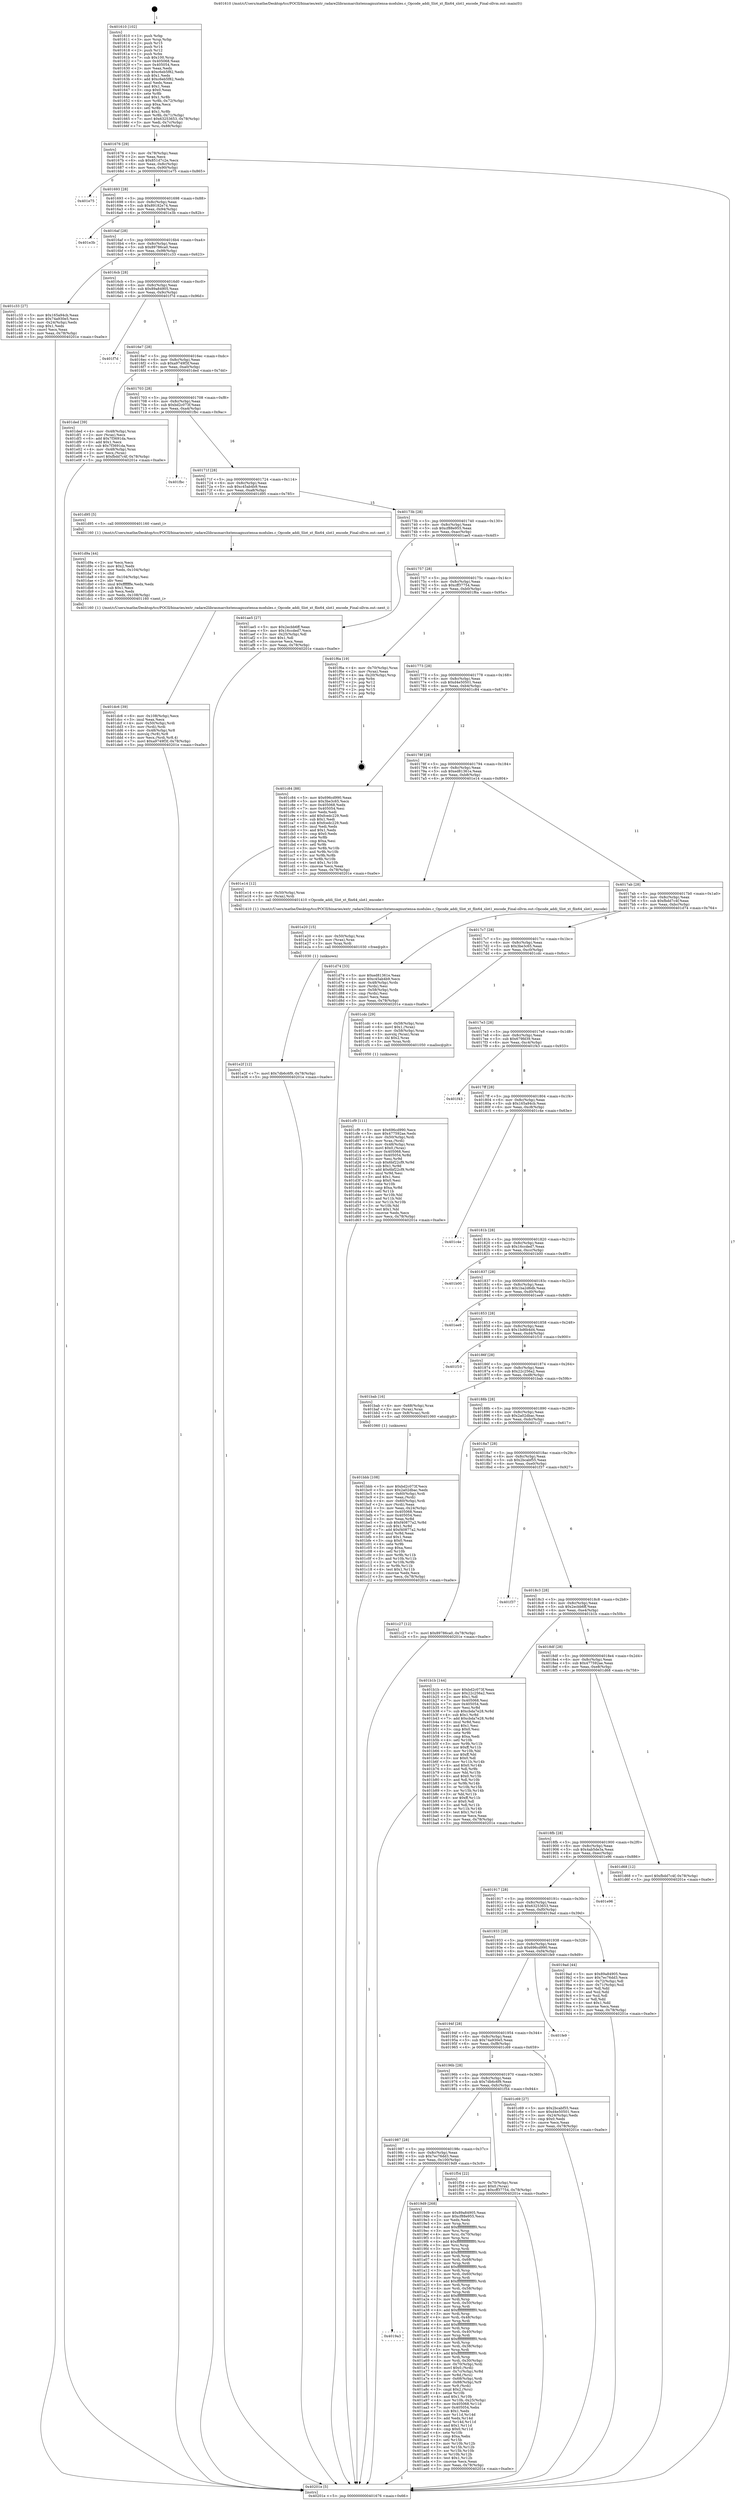 digraph "0x401610" {
  label = "0x401610 (/mnt/c/Users/mathe/Desktop/tcc/POCII/binaries/extr_radare2librasmarchxtensagnuxtensa-modules.c_Opcode_addi_Slot_xt_flix64_slot1_encode_Final-ollvm.out::main(0))"
  labelloc = "t"
  node[shape=record]

  Entry [label="",width=0.3,height=0.3,shape=circle,fillcolor=black,style=filled]
  "0x401676" [label="{
     0x401676 [29]\l
     | [instrs]\l
     &nbsp;&nbsp;0x401676 \<+3\>: mov -0x78(%rbp),%eax\l
     &nbsp;&nbsp;0x401679 \<+2\>: mov %eax,%ecx\l
     &nbsp;&nbsp;0x40167b \<+6\>: sub $0x851d7c2e,%ecx\l
     &nbsp;&nbsp;0x401681 \<+6\>: mov %eax,-0x8c(%rbp)\l
     &nbsp;&nbsp;0x401687 \<+6\>: mov %ecx,-0x90(%rbp)\l
     &nbsp;&nbsp;0x40168d \<+6\>: je 0000000000401e75 \<main+0x865\>\l
  }"]
  "0x401e75" [label="{
     0x401e75\l
  }", style=dashed]
  "0x401693" [label="{
     0x401693 [28]\l
     | [instrs]\l
     &nbsp;&nbsp;0x401693 \<+5\>: jmp 0000000000401698 \<main+0x88\>\l
     &nbsp;&nbsp;0x401698 \<+6\>: mov -0x8c(%rbp),%eax\l
     &nbsp;&nbsp;0x40169e \<+5\>: sub $0x89182e74,%eax\l
     &nbsp;&nbsp;0x4016a3 \<+6\>: mov %eax,-0x94(%rbp)\l
     &nbsp;&nbsp;0x4016a9 \<+6\>: je 0000000000401e3b \<main+0x82b\>\l
  }"]
  Exit [label="",width=0.3,height=0.3,shape=circle,fillcolor=black,style=filled,peripheries=2]
  "0x401e3b" [label="{
     0x401e3b\l
  }", style=dashed]
  "0x4016af" [label="{
     0x4016af [28]\l
     | [instrs]\l
     &nbsp;&nbsp;0x4016af \<+5\>: jmp 00000000004016b4 \<main+0xa4\>\l
     &nbsp;&nbsp;0x4016b4 \<+6\>: mov -0x8c(%rbp),%eax\l
     &nbsp;&nbsp;0x4016ba \<+5\>: sub $0x89786ca0,%eax\l
     &nbsp;&nbsp;0x4016bf \<+6\>: mov %eax,-0x98(%rbp)\l
     &nbsp;&nbsp;0x4016c5 \<+6\>: je 0000000000401c33 \<main+0x623\>\l
  }"]
  "0x401e2f" [label="{
     0x401e2f [12]\l
     | [instrs]\l
     &nbsp;&nbsp;0x401e2f \<+7\>: movl $0x7db6c6f9,-0x78(%rbp)\l
     &nbsp;&nbsp;0x401e36 \<+5\>: jmp 000000000040201e \<main+0xa0e\>\l
  }"]
  "0x401c33" [label="{
     0x401c33 [27]\l
     | [instrs]\l
     &nbsp;&nbsp;0x401c33 \<+5\>: mov $0x165a94cb,%eax\l
     &nbsp;&nbsp;0x401c38 \<+5\>: mov $0x74a930e5,%ecx\l
     &nbsp;&nbsp;0x401c3d \<+3\>: mov -0x24(%rbp),%edx\l
     &nbsp;&nbsp;0x401c40 \<+3\>: cmp $0x1,%edx\l
     &nbsp;&nbsp;0x401c43 \<+3\>: cmovl %ecx,%eax\l
     &nbsp;&nbsp;0x401c46 \<+3\>: mov %eax,-0x78(%rbp)\l
     &nbsp;&nbsp;0x401c49 \<+5\>: jmp 000000000040201e \<main+0xa0e\>\l
  }"]
  "0x4016cb" [label="{
     0x4016cb [28]\l
     | [instrs]\l
     &nbsp;&nbsp;0x4016cb \<+5\>: jmp 00000000004016d0 \<main+0xc0\>\l
     &nbsp;&nbsp;0x4016d0 \<+6\>: mov -0x8c(%rbp),%eax\l
     &nbsp;&nbsp;0x4016d6 \<+5\>: sub $0x89a84905,%eax\l
     &nbsp;&nbsp;0x4016db \<+6\>: mov %eax,-0x9c(%rbp)\l
     &nbsp;&nbsp;0x4016e1 \<+6\>: je 0000000000401f7d \<main+0x96d\>\l
  }"]
  "0x401e20" [label="{
     0x401e20 [15]\l
     | [instrs]\l
     &nbsp;&nbsp;0x401e20 \<+4\>: mov -0x50(%rbp),%rax\l
     &nbsp;&nbsp;0x401e24 \<+3\>: mov (%rax),%rax\l
     &nbsp;&nbsp;0x401e27 \<+3\>: mov %rax,%rdi\l
     &nbsp;&nbsp;0x401e2a \<+5\>: call 0000000000401030 \<free@plt\>\l
     | [calls]\l
     &nbsp;&nbsp;0x401030 \{1\} (unknown)\l
  }"]
  "0x401f7d" [label="{
     0x401f7d\l
  }", style=dashed]
  "0x4016e7" [label="{
     0x4016e7 [28]\l
     | [instrs]\l
     &nbsp;&nbsp;0x4016e7 \<+5\>: jmp 00000000004016ec \<main+0xdc\>\l
     &nbsp;&nbsp;0x4016ec \<+6\>: mov -0x8c(%rbp),%eax\l
     &nbsp;&nbsp;0x4016f2 \<+5\>: sub $0xa9749f3f,%eax\l
     &nbsp;&nbsp;0x4016f7 \<+6\>: mov %eax,-0xa0(%rbp)\l
     &nbsp;&nbsp;0x4016fd \<+6\>: je 0000000000401ded \<main+0x7dd\>\l
  }"]
  "0x401dc6" [label="{
     0x401dc6 [39]\l
     | [instrs]\l
     &nbsp;&nbsp;0x401dc6 \<+6\>: mov -0x108(%rbp),%ecx\l
     &nbsp;&nbsp;0x401dcc \<+3\>: imul %eax,%ecx\l
     &nbsp;&nbsp;0x401dcf \<+4\>: mov -0x50(%rbp),%rdi\l
     &nbsp;&nbsp;0x401dd3 \<+3\>: mov (%rdi),%rdi\l
     &nbsp;&nbsp;0x401dd6 \<+4\>: mov -0x48(%rbp),%r8\l
     &nbsp;&nbsp;0x401dda \<+3\>: movslq (%r8),%r8\l
     &nbsp;&nbsp;0x401ddd \<+4\>: mov %ecx,(%rdi,%r8,4)\l
     &nbsp;&nbsp;0x401de1 \<+7\>: movl $0xa9749f3f,-0x78(%rbp)\l
     &nbsp;&nbsp;0x401de8 \<+5\>: jmp 000000000040201e \<main+0xa0e\>\l
  }"]
  "0x401ded" [label="{
     0x401ded [39]\l
     | [instrs]\l
     &nbsp;&nbsp;0x401ded \<+4\>: mov -0x48(%rbp),%rax\l
     &nbsp;&nbsp;0x401df1 \<+2\>: mov (%rax),%ecx\l
     &nbsp;&nbsp;0x401df3 \<+6\>: add $0x7f3691da,%ecx\l
     &nbsp;&nbsp;0x401df9 \<+3\>: add $0x1,%ecx\l
     &nbsp;&nbsp;0x401dfc \<+6\>: sub $0x7f3691da,%ecx\l
     &nbsp;&nbsp;0x401e02 \<+4\>: mov -0x48(%rbp),%rax\l
     &nbsp;&nbsp;0x401e06 \<+2\>: mov %ecx,(%rax)\l
     &nbsp;&nbsp;0x401e08 \<+7\>: movl $0xfbdd7c4f,-0x78(%rbp)\l
     &nbsp;&nbsp;0x401e0f \<+5\>: jmp 000000000040201e \<main+0xa0e\>\l
  }"]
  "0x401703" [label="{
     0x401703 [28]\l
     | [instrs]\l
     &nbsp;&nbsp;0x401703 \<+5\>: jmp 0000000000401708 \<main+0xf8\>\l
     &nbsp;&nbsp;0x401708 \<+6\>: mov -0x8c(%rbp),%eax\l
     &nbsp;&nbsp;0x40170e \<+5\>: sub $0xbd2c073f,%eax\l
     &nbsp;&nbsp;0x401713 \<+6\>: mov %eax,-0xa4(%rbp)\l
     &nbsp;&nbsp;0x401719 \<+6\>: je 0000000000401fbc \<main+0x9ac\>\l
  }"]
  "0x401d9a" [label="{
     0x401d9a [44]\l
     | [instrs]\l
     &nbsp;&nbsp;0x401d9a \<+2\>: xor %ecx,%ecx\l
     &nbsp;&nbsp;0x401d9c \<+5\>: mov $0x2,%edx\l
     &nbsp;&nbsp;0x401da1 \<+6\>: mov %edx,-0x104(%rbp)\l
     &nbsp;&nbsp;0x401da7 \<+1\>: cltd\l
     &nbsp;&nbsp;0x401da8 \<+6\>: mov -0x104(%rbp),%esi\l
     &nbsp;&nbsp;0x401dae \<+2\>: idiv %esi\l
     &nbsp;&nbsp;0x401db0 \<+6\>: imul $0xfffffffe,%edx,%edx\l
     &nbsp;&nbsp;0x401db6 \<+3\>: sub $0x1,%ecx\l
     &nbsp;&nbsp;0x401db9 \<+2\>: sub %ecx,%edx\l
     &nbsp;&nbsp;0x401dbb \<+6\>: mov %edx,-0x108(%rbp)\l
     &nbsp;&nbsp;0x401dc1 \<+5\>: call 0000000000401160 \<next_i\>\l
     | [calls]\l
     &nbsp;&nbsp;0x401160 \{1\} (/mnt/c/Users/mathe/Desktop/tcc/POCII/binaries/extr_radare2librasmarchxtensagnuxtensa-modules.c_Opcode_addi_Slot_xt_flix64_slot1_encode_Final-ollvm.out::next_i)\l
  }"]
  "0x401fbc" [label="{
     0x401fbc\l
  }", style=dashed]
  "0x40171f" [label="{
     0x40171f [28]\l
     | [instrs]\l
     &nbsp;&nbsp;0x40171f \<+5\>: jmp 0000000000401724 \<main+0x114\>\l
     &nbsp;&nbsp;0x401724 \<+6\>: mov -0x8c(%rbp),%eax\l
     &nbsp;&nbsp;0x40172a \<+5\>: sub $0xc45ab4b9,%eax\l
     &nbsp;&nbsp;0x40172f \<+6\>: mov %eax,-0xa8(%rbp)\l
     &nbsp;&nbsp;0x401735 \<+6\>: je 0000000000401d95 \<main+0x785\>\l
  }"]
  "0x401cf9" [label="{
     0x401cf9 [111]\l
     | [instrs]\l
     &nbsp;&nbsp;0x401cf9 \<+5\>: mov $0x696cd990,%ecx\l
     &nbsp;&nbsp;0x401cfe \<+5\>: mov $0x477592ae,%edx\l
     &nbsp;&nbsp;0x401d03 \<+4\>: mov -0x50(%rbp),%rdi\l
     &nbsp;&nbsp;0x401d07 \<+3\>: mov %rax,(%rdi)\l
     &nbsp;&nbsp;0x401d0a \<+4\>: mov -0x48(%rbp),%rax\l
     &nbsp;&nbsp;0x401d0e \<+6\>: movl $0x0,(%rax)\l
     &nbsp;&nbsp;0x401d14 \<+7\>: mov 0x405068,%esi\l
     &nbsp;&nbsp;0x401d1b \<+8\>: mov 0x405054,%r8d\l
     &nbsp;&nbsp;0x401d23 \<+3\>: mov %esi,%r9d\l
     &nbsp;&nbsp;0x401d26 \<+7\>: sub $0x6bf22cf9,%r9d\l
     &nbsp;&nbsp;0x401d2d \<+4\>: sub $0x1,%r9d\l
     &nbsp;&nbsp;0x401d31 \<+7\>: add $0x6bf22cf9,%r9d\l
     &nbsp;&nbsp;0x401d38 \<+4\>: imul %r9d,%esi\l
     &nbsp;&nbsp;0x401d3c \<+3\>: and $0x1,%esi\l
     &nbsp;&nbsp;0x401d3f \<+3\>: cmp $0x0,%esi\l
     &nbsp;&nbsp;0x401d42 \<+4\>: sete %r10b\l
     &nbsp;&nbsp;0x401d46 \<+4\>: cmp $0xa,%r8d\l
     &nbsp;&nbsp;0x401d4a \<+4\>: setl %r11b\l
     &nbsp;&nbsp;0x401d4e \<+3\>: mov %r10b,%bl\l
     &nbsp;&nbsp;0x401d51 \<+3\>: and %r11b,%bl\l
     &nbsp;&nbsp;0x401d54 \<+3\>: xor %r11b,%r10b\l
     &nbsp;&nbsp;0x401d57 \<+3\>: or %r10b,%bl\l
     &nbsp;&nbsp;0x401d5a \<+3\>: test $0x1,%bl\l
     &nbsp;&nbsp;0x401d5d \<+3\>: cmovne %edx,%ecx\l
     &nbsp;&nbsp;0x401d60 \<+3\>: mov %ecx,-0x78(%rbp)\l
     &nbsp;&nbsp;0x401d63 \<+5\>: jmp 000000000040201e \<main+0xa0e\>\l
  }"]
  "0x401d95" [label="{
     0x401d95 [5]\l
     | [instrs]\l
     &nbsp;&nbsp;0x401d95 \<+5\>: call 0000000000401160 \<next_i\>\l
     | [calls]\l
     &nbsp;&nbsp;0x401160 \{1\} (/mnt/c/Users/mathe/Desktop/tcc/POCII/binaries/extr_radare2librasmarchxtensagnuxtensa-modules.c_Opcode_addi_Slot_xt_flix64_slot1_encode_Final-ollvm.out::next_i)\l
  }"]
  "0x40173b" [label="{
     0x40173b [28]\l
     | [instrs]\l
     &nbsp;&nbsp;0x40173b \<+5\>: jmp 0000000000401740 \<main+0x130\>\l
     &nbsp;&nbsp;0x401740 \<+6\>: mov -0x8c(%rbp),%eax\l
     &nbsp;&nbsp;0x401746 \<+5\>: sub $0xcf88e955,%eax\l
     &nbsp;&nbsp;0x40174b \<+6\>: mov %eax,-0xac(%rbp)\l
     &nbsp;&nbsp;0x401751 \<+6\>: je 0000000000401ae5 \<main+0x4d5\>\l
  }"]
  "0x401bbb" [label="{
     0x401bbb [108]\l
     | [instrs]\l
     &nbsp;&nbsp;0x401bbb \<+5\>: mov $0xbd2c073f,%ecx\l
     &nbsp;&nbsp;0x401bc0 \<+5\>: mov $0x2a02dbac,%edx\l
     &nbsp;&nbsp;0x401bc5 \<+4\>: mov -0x60(%rbp),%rdi\l
     &nbsp;&nbsp;0x401bc9 \<+2\>: mov %eax,(%rdi)\l
     &nbsp;&nbsp;0x401bcb \<+4\>: mov -0x60(%rbp),%rdi\l
     &nbsp;&nbsp;0x401bcf \<+2\>: mov (%rdi),%eax\l
     &nbsp;&nbsp;0x401bd1 \<+3\>: mov %eax,-0x24(%rbp)\l
     &nbsp;&nbsp;0x401bd4 \<+7\>: mov 0x405068,%eax\l
     &nbsp;&nbsp;0x401bdb \<+7\>: mov 0x405054,%esi\l
     &nbsp;&nbsp;0x401be2 \<+3\>: mov %eax,%r8d\l
     &nbsp;&nbsp;0x401be5 \<+7\>: sub $0xf40877a2,%r8d\l
     &nbsp;&nbsp;0x401bec \<+4\>: sub $0x1,%r8d\l
     &nbsp;&nbsp;0x401bf0 \<+7\>: add $0xf40877a2,%r8d\l
     &nbsp;&nbsp;0x401bf7 \<+4\>: imul %r8d,%eax\l
     &nbsp;&nbsp;0x401bfb \<+3\>: and $0x1,%eax\l
     &nbsp;&nbsp;0x401bfe \<+3\>: cmp $0x0,%eax\l
     &nbsp;&nbsp;0x401c01 \<+4\>: sete %r9b\l
     &nbsp;&nbsp;0x401c05 \<+3\>: cmp $0xa,%esi\l
     &nbsp;&nbsp;0x401c08 \<+4\>: setl %r10b\l
     &nbsp;&nbsp;0x401c0c \<+3\>: mov %r9b,%r11b\l
     &nbsp;&nbsp;0x401c0f \<+3\>: and %r10b,%r11b\l
     &nbsp;&nbsp;0x401c12 \<+3\>: xor %r10b,%r9b\l
     &nbsp;&nbsp;0x401c15 \<+3\>: or %r9b,%r11b\l
     &nbsp;&nbsp;0x401c18 \<+4\>: test $0x1,%r11b\l
     &nbsp;&nbsp;0x401c1c \<+3\>: cmovne %edx,%ecx\l
     &nbsp;&nbsp;0x401c1f \<+3\>: mov %ecx,-0x78(%rbp)\l
     &nbsp;&nbsp;0x401c22 \<+5\>: jmp 000000000040201e \<main+0xa0e\>\l
  }"]
  "0x401ae5" [label="{
     0x401ae5 [27]\l
     | [instrs]\l
     &nbsp;&nbsp;0x401ae5 \<+5\>: mov $0x2ecbb6ff,%eax\l
     &nbsp;&nbsp;0x401aea \<+5\>: mov $0x16ccded7,%ecx\l
     &nbsp;&nbsp;0x401aef \<+3\>: mov -0x25(%rbp),%dl\l
     &nbsp;&nbsp;0x401af2 \<+3\>: test $0x1,%dl\l
     &nbsp;&nbsp;0x401af5 \<+3\>: cmovne %ecx,%eax\l
     &nbsp;&nbsp;0x401af8 \<+3\>: mov %eax,-0x78(%rbp)\l
     &nbsp;&nbsp;0x401afb \<+5\>: jmp 000000000040201e \<main+0xa0e\>\l
  }"]
  "0x401757" [label="{
     0x401757 [28]\l
     | [instrs]\l
     &nbsp;&nbsp;0x401757 \<+5\>: jmp 000000000040175c \<main+0x14c\>\l
     &nbsp;&nbsp;0x40175c \<+6\>: mov -0x8c(%rbp),%eax\l
     &nbsp;&nbsp;0x401762 \<+5\>: sub $0xcff37754,%eax\l
     &nbsp;&nbsp;0x401767 \<+6\>: mov %eax,-0xb0(%rbp)\l
     &nbsp;&nbsp;0x40176d \<+6\>: je 0000000000401f6a \<main+0x95a\>\l
  }"]
  "0x4019a3" [label="{
     0x4019a3\l
  }", style=dashed]
  "0x401f6a" [label="{
     0x401f6a [19]\l
     | [instrs]\l
     &nbsp;&nbsp;0x401f6a \<+4\>: mov -0x70(%rbp),%rax\l
     &nbsp;&nbsp;0x401f6e \<+2\>: mov (%rax),%eax\l
     &nbsp;&nbsp;0x401f70 \<+4\>: lea -0x20(%rbp),%rsp\l
     &nbsp;&nbsp;0x401f74 \<+1\>: pop %rbx\l
     &nbsp;&nbsp;0x401f75 \<+2\>: pop %r12\l
     &nbsp;&nbsp;0x401f77 \<+2\>: pop %r14\l
     &nbsp;&nbsp;0x401f79 \<+2\>: pop %r15\l
     &nbsp;&nbsp;0x401f7b \<+1\>: pop %rbp\l
     &nbsp;&nbsp;0x401f7c \<+1\>: ret\l
  }"]
  "0x401773" [label="{
     0x401773 [28]\l
     | [instrs]\l
     &nbsp;&nbsp;0x401773 \<+5\>: jmp 0000000000401778 \<main+0x168\>\l
     &nbsp;&nbsp;0x401778 \<+6\>: mov -0x8c(%rbp),%eax\l
     &nbsp;&nbsp;0x40177e \<+5\>: sub $0xd4e50501,%eax\l
     &nbsp;&nbsp;0x401783 \<+6\>: mov %eax,-0xb4(%rbp)\l
     &nbsp;&nbsp;0x401789 \<+6\>: je 0000000000401c84 \<main+0x674\>\l
  }"]
  "0x4019d9" [label="{
     0x4019d9 [268]\l
     | [instrs]\l
     &nbsp;&nbsp;0x4019d9 \<+5\>: mov $0x89a84905,%eax\l
     &nbsp;&nbsp;0x4019de \<+5\>: mov $0xcf88e955,%ecx\l
     &nbsp;&nbsp;0x4019e3 \<+2\>: xor %edx,%edx\l
     &nbsp;&nbsp;0x4019e5 \<+3\>: mov %rsp,%rsi\l
     &nbsp;&nbsp;0x4019e8 \<+4\>: add $0xfffffffffffffff0,%rsi\l
     &nbsp;&nbsp;0x4019ec \<+3\>: mov %rsi,%rsp\l
     &nbsp;&nbsp;0x4019ef \<+4\>: mov %rsi,-0x70(%rbp)\l
     &nbsp;&nbsp;0x4019f3 \<+3\>: mov %rsp,%rsi\l
     &nbsp;&nbsp;0x4019f6 \<+4\>: add $0xfffffffffffffff0,%rsi\l
     &nbsp;&nbsp;0x4019fa \<+3\>: mov %rsi,%rsp\l
     &nbsp;&nbsp;0x4019fd \<+3\>: mov %rsp,%rdi\l
     &nbsp;&nbsp;0x401a00 \<+4\>: add $0xfffffffffffffff0,%rdi\l
     &nbsp;&nbsp;0x401a04 \<+3\>: mov %rdi,%rsp\l
     &nbsp;&nbsp;0x401a07 \<+4\>: mov %rdi,-0x68(%rbp)\l
     &nbsp;&nbsp;0x401a0b \<+3\>: mov %rsp,%rdi\l
     &nbsp;&nbsp;0x401a0e \<+4\>: add $0xfffffffffffffff0,%rdi\l
     &nbsp;&nbsp;0x401a12 \<+3\>: mov %rdi,%rsp\l
     &nbsp;&nbsp;0x401a15 \<+4\>: mov %rdi,-0x60(%rbp)\l
     &nbsp;&nbsp;0x401a19 \<+3\>: mov %rsp,%rdi\l
     &nbsp;&nbsp;0x401a1c \<+4\>: add $0xfffffffffffffff0,%rdi\l
     &nbsp;&nbsp;0x401a20 \<+3\>: mov %rdi,%rsp\l
     &nbsp;&nbsp;0x401a23 \<+4\>: mov %rdi,-0x58(%rbp)\l
     &nbsp;&nbsp;0x401a27 \<+3\>: mov %rsp,%rdi\l
     &nbsp;&nbsp;0x401a2a \<+4\>: add $0xfffffffffffffff0,%rdi\l
     &nbsp;&nbsp;0x401a2e \<+3\>: mov %rdi,%rsp\l
     &nbsp;&nbsp;0x401a31 \<+4\>: mov %rdi,-0x50(%rbp)\l
     &nbsp;&nbsp;0x401a35 \<+3\>: mov %rsp,%rdi\l
     &nbsp;&nbsp;0x401a38 \<+4\>: add $0xfffffffffffffff0,%rdi\l
     &nbsp;&nbsp;0x401a3c \<+3\>: mov %rdi,%rsp\l
     &nbsp;&nbsp;0x401a3f \<+4\>: mov %rdi,-0x48(%rbp)\l
     &nbsp;&nbsp;0x401a43 \<+3\>: mov %rsp,%rdi\l
     &nbsp;&nbsp;0x401a46 \<+4\>: add $0xfffffffffffffff0,%rdi\l
     &nbsp;&nbsp;0x401a4a \<+3\>: mov %rdi,%rsp\l
     &nbsp;&nbsp;0x401a4d \<+4\>: mov %rdi,-0x40(%rbp)\l
     &nbsp;&nbsp;0x401a51 \<+3\>: mov %rsp,%rdi\l
     &nbsp;&nbsp;0x401a54 \<+4\>: add $0xfffffffffffffff0,%rdi\l
     &nbsp;&nbsp;0x401a58 \<+3\>: mov %rdi,%rsp\l
     &nbsp;&nbsp;0x401a5b \<+4\>: mov %rdi,-0x38(%rbp)\l
     &nbsp;&nbsp;0x401a5f \<+3\>: mov %rsp,%rdi\l
     &nbsp;&nbsp;0x401a62 \<+4\>: add $0xfffffffffffffff0,%rdi\l
     &nbsp;&nbsp;0x401a66 \<+3\>: mov %rdi,%rsp\l
     &nbsp;&nbsp;0x401a69 \<+4\>: mov %rdi,-0x30(%rbp)\l
     &nbsp;&nbsp;0x401a6d \<+4\>: mov -0x70(%rbp),%rdi\l
     &nbsp;&nbsp;0x401a71 \<+6\>: movl $0x0,(%rdi)\l
     &nbsp;&nbsp;0x401a77 \<+4\>: mov -0x7c(%rbp),%r8d\l
     &nbsp;&nbsp;0x401a7b \<+3\>: mov %r8d,(%rsi)\l
     &nbsp;&nbsp;0x401a7e \<+4\>: mov -0x68(%rbp),%rdi\l
     &nbsp;&nbsp;0x401a82 \<+7\>: mov -0x88(%rbp),%r9\l
     &nbsp;&nbsp;0x401a89 \<+3\>: mov %r9,(%rdi)\l
     &nbsp;&nbsp;0x401a8c \<+3\>: cmpl $0x2,(%rsi)\l
     &nbsp;&nbsp;0x401a8f \<+4\>: setne %r10b\l
     &nbsp;&nbsp;0x401a93 \<+4\>: and $0x1,%r10b\l
     &nbsp;&nbsp;0x401a97 \<+4\>: mov %r10b,-0x25(%rbp)\l
     &nbsp;&nbsp;0x401a9b \<+8\>: mov 0x405068,%r11d\l
     &nbsp;&nbsp;0x401aa3 \<+7\>: mov 0x405054,%ebx\l
     &nbsp;&nbsp;0x401aaa \<+3\>: sub $0x1,%edx\l
     &nbsp;&nbsp;0x401aad \<+3\>: mov %r11d,%r14d\l
     &nbsp;&nbsp;0x401ab0 \<+3\>: add %edx,%r14d\l
     &nbsp;&nbsp;0x401ab3 \<+4\>: imul %r14d,%r11d\l
     &nbsp;&nbsp;0x401ab7 \<+4\>: and $0x1,%r11d\l
     &nbsp;&nbsp;0x401abb \<+4\>: cmp $0x0,%r11d\l
     &nbsp;&nbsp;0x401abf \<+4\>: sete %r10b\l
     &nbsp;&nbsp;0x401ac3 \<+3\>: cmp $0xa,%ebx\l
     &nbsp;&nbsp;0x401ac6 \<+4\>: setl %r15b\l
     &nbsp;&nbsp;0x401aca \<+3\>: mov %r10b,%r12b\l
     &nbsp;&nbsp;0x401acd \<+3\>: and %r15b,%r12b\l
     &nbsp;&nbsp;0x401ad0 \<+3\>: xor %r15b,%r10b\l
     &nbsp;&nbsp;0x401ad3 \<+3\>: or %r10b,%r12b\l
     &nbsp;&nbsp;0x401ad6 \<+4\>: test $0x1,%r12b\l
     &nbsp;&nbsp;0x401ada \<+3\>: cmovne %ecx,%eax\l
     &nbsp;&nbsp;0x401add \<+3\>: mov %eax,-0x78(%rbp)\l
     &nbsp;&nbsp;0x401ae0 \<+5\>: jmp 000000000040201e \<main+0xa0e\>\l
  }"]
  "0x401c84" [label="{
     0x401c84 [88]\l
     | [instrs]\l
     &nbsp;&nbsp;0x401c84 \<+5\>: mov $0x696cd990,%eax\l
     &nbsp;&nbsp;0x401c89 \<+5\>: mov $0x3be3c65,%ecx\l
     &nbsp;&nbsp;0x401c8e \<+7\>: mov 0x405068,%edx\l
     &nbsp;&nbsp;0x401c95 \<+7\>: mov 0x405054,%esi\l
     &nbsp;&nbsp;0x401c9c \<+2\>: mov %edx,%edi\l
     &nbsp;&nbsp;0x401c9e \<+6\>: add $0xfcedc229,%edi\l
     &nbsp;&nbsp;0x401ca4 \<+3\>: sub $0x1,%edi\l
     &nbsp;&nbsp;0x401ca7 \<+6\>: sub $0xfcedc229,%edi\l
     &nbsp;&nbsp;0x401cad \<+3\>: imul %edi,%edx\l
     &nbsp;&nbsp;0x401cb0 \<+3\>: and $0x1,%edx\l
     &nbsp;&nbsp;0x401cb3 \<+3\>: cmp $0x0,%edx\l
     &nbsp;&nbsp;0x401cb6 \<+4\>: sete %r8b\l
     &nbsp;&nbsp;0x401cba \<+3\>: cmp $0xa,%esi\l
     &nbsp;&nbsp;0x401cbd \<+4\>: setl %r9b\l
     &nbsp;&nbsp;0x401cc1 \<+3\>: mov %r8b,%r10b\l
     &nbsp;&nbsp;0x401cc4 \<+3\>: and %r9b,%r10b\l
     &nbsp;&nbsp;0x401cc7 \<+3\>: xor %r9b,%r8b\l
     &nbsp;&nbsp;0x401cca \<+3\>: or %r8b,%r10b\l
     &nbsp;&nbsp;0x401ccd \<+4\>: test $0x1,%r10b\l
     &nbsp;&nbsp;0x401cd1 \<+3\>: cmovne %ecx,%eax\l
     &nbsp;&nbsp;0x401cd4 \<+3\>: mov %eax,-0x78(%rbp)\l
     &nbsp;&nbsp;0x401cd7 \<+5\>: jmp 000000000040201e \<main+0xa0e\>\l
  }"]
  "0x40178f" [label="{
     0x40178f [28]\l
     | [instrs]\l
     &nbsp;&nbsp;0x40178f \<+5\>: jmp 0000000000401794 \<main+0x184\>\l
     &nbsp;&nbsp;0x401794 \<+6\>: mov -0x8c(%rbp),%eax\l
     &nbsp;&nbsp;0x40179a \<+5\>: sub $0xed81361e,%eax\l
     &nbsp;&nbsp;0x40179f \<+6\>: mov %eax,-0xb8(%rbp)\l
     &nbsp;&nbsp;0x4017a5 \<+6\>: je 0000000000401e14 \<main+0x804\>\l
  }"]
  "0x401987" [label="{
     0x401987 [28]\l
     | [instrs]\l
     &nbsp;&nbsp;0x401987 \<+5\>: jmp 000000000040198c \<main+0x37c\>\l
     &nbsp;&nbsp;0x40198c \<+6\>: mov -0x8c(%rbp),%eax\l
     &nbsp;&nbsp;0x401992 \<+5\>: sub $0x7ec76dd3,%eax\l
     &nbsp;&nbsp;0x401997 \<+6\>: mov %eax,-0x100(%rbp)\l
     &nbsp;&nbsp;0x40199d \<+6\>: je 00000000004019d9 \<main+0x3c9\>\l
  }"]
  "0x401e14" [label="{
     0x401e14 [12]\l
     | [instrs]\l
     &nbsp;&nbsp;0x401e14 \<+4\>: mov -0x50(%rbp),%rax\l
     &nbsp;&nbsp;0x401e18 \<+3\>: mov (%rax),%rdi\l
     &nbsp;&nbsp;0x401e1b \<+5\>: call 0000000000401410 \<Opcode_addi_Slot_xt_flix64_slot1_encode\>\l
     | [calls]\l
     &nbsp;&nbsp;0x401410 \{1\} (/mnt/c/Users/mathe/Desktop/tcc/POCII/binaries/extr_radare2librasmarchxtensagnuxtensa-modules.c_Opcode_addi_Slot_xt_flix64_slot1_encode_Final-ollvm.out::Opcode_addi_Slot_xt_flix64_slot1_encode)\l
  }"]
  "0x4017ab" [label="{
     0x4017ab [28]\l
     | [instrs]\l
     &nbsp;&nbsp;0x4017ab \<+5\>: jmp 00000000004017b0 \<main+0x1a0\>\l
     &nbsp;&nbsp;0x4017b0 \<+6\>: mov -0x8c(%rbp),%eax\l
     &nbsp;&nbsp;0x4017b6 \<+5\>: sub $0xfbdd7c4f,%eax\l
     &nbsp;&nbsp;0x4017bb \<+6\>: mov %eax,-0xbc(%rbp)\l
     &nbsp;&nbsp;0x4017c1 \<+6\>: je 0000000000401d74 \<main+0x764\>\l
  }"]
  "0x401f54" [label="{
     0x401f54 [22]\l
     | [instrs]\l
     &nbsp;&nbsp;0x401f54 \<+4\>: mov -0x70(%rbp),%rax\l
     &nbsp;&nbsp;0x401f58 \<+6\>: movl $0x0,(%rax)\l
     &nbsp;&nbsp;0x401f5e \<+7\>: movl $0xcff37754,-0x78(%rbp)\l
     &nbsp;&nbsp;0x401f65 \<+5\>: jmp 000000000040201e \<main+0xa0e\>\l
  }"]
  "0x401d74" [label="{
     0x401d74 [33]\l
     | [instrs]\l
     &nbsp;&nbsp;0x401d74 \<+5\>: mov $0xed81361e,%eax\l
     &nbsp;&nbsp;0x401d79 \<+5\>: mov $0xc45ab4b9,%ecx\l
     &nbsp;&nbsp;0x401d7e \<+4\>: mov -0x48(%rbp),%rdx\l
     &nbsp;&nbsp;0x401d82 \<+2\>: mov (%rdx),%esi\l
     &nbsp;&nbsp;0x401d84 \<+4\>: mov -0x58(%rbp),%rdx\l
     &nbsp;&nbsp;0x401d88 \<+2\>: cmp (%rdx),%esi\l
     &nbsp;&nbsp;0x401d8a \<+3\>: cmovl %ecx,%eax\l
     &nbsp;&nbsp;0x401d8d \<+3\>: mov %eax,-0x78(%rbp)\l
     &nbsp;&nbsp;0x401d90 \<+5\>: jmp 000000000040201e \<main+0xa0e\>\l
  }"]
  "0x4017c7" [label="{
     0x4017c7 [28]\l
     | [instrs]\l
     &nbsp;&nbsp;0x4017c7 \<+5\>: jmp 00000000004017cc \<main+0x1bc\>\l
     &nbsp;&nbsp;0x4017cc \<+6\>: mov -0x8c(%rbp),%eax\l
     &nbsp;&nbsp;0x4017d2 \<+5\>: sub $0x3be3c65,%eax\l
     &nbsp;&nbsp;0x4017d7 \<+6\>: mov %eax,-0xc0(%rbp)\l
     &nbsp;&nbsp;0x4017dd \<+6\>: je 0000000000401cdc \<main+0x6cc\>\l
  }"]
  "0x40196b" [label="{
     0x40196b [28]\l
     | [instrs]\l
     &nbsp;&nbsp;0x40196b \<+5\>: jmp 0000000000401970 \<main+0x360\>\l
     &nbsp;&nbsp;0x401970 \<+6\>: mov -0x8c(%rbp),%eax\l
     &nbsp;&nbsp;0x401976 \<+5\>: sub $0x7db6c6f9,%eax\l
     &nbsp;&nbsp;0x40197b \<+6\>: mov %eax,-0xfc(%rbp)\l
     &nbsp;&nbsp;0x401981 \<+6\>: je 0000000000401f54 \<main+0x944\>\l
  }"]
  "0x401cdc" [label="{
     0x401cdc [29]\l
     | [instrs]\l
     &nbsp;&nbsp;0x401cdc \<+4\>: mov -0x58(%rbp),%rax\l
     &nbsp;&nbsp;0x401ce0 \<+6\>: movl $0x1,(%rax)\l
     &nbsp;&nbsp;0x401ce6 \<+4\>: mov -0x58(%rbp),%rax\l
     &nbsp;&nbsp;0x401cea \<+3\>: movslq (%rax),%rax\l
     &nbsp;&nbsp;0x401ced \<+4\>: shl $0x2,%rax\l
     &nbsp;&nbsp;0x401cf1 \<+3\>: mov %rax,%rdi\l
     &nbsp;&nbsp;0x401cf4 \<+5\>: call 0000000000401050 \<malloc@plt\>\l
     | [calls]\l
     &nbsp;&nbsp;0x401050 \{1\} (unknown)\l
  }"]
  "0x4017e3" [label="{
     0x4017e3 [28]\l
     | [instrs]\l
     &nbsp;&nbsp;0x4017e3 \<+5\>: jmp 00000000004017e8 \<main+0x1d8\>\l
     &nbsp;&nbsp;0x4017e8 \<+6\>: mov -0x8c(%rbp),%eax\l
     &nbsp;&nbsp;0x4017ee \<+5\>: sub $0x679fd39,%eax\l
     &nbsp;&nbsp;0x4017f3 \<+6\>: mov %eax,-0xc4(%rbp)\l
     &nbsp;&nbsp;0x4017f9 \<+6\>: je 0000000000401f43 \<main+0x933\>\l
  }"]
  "0x401c69" [label="{
     0x401c69 [27]\l
     | [instrs]\l
     &nbsp;&nbsp;0x401c69 \<+5\>: mov $0x2bcabf55,%eax\l
     &nbsp;&nbsp;0x401c6e \<+5\>: mov $0xd4e50501,%ecx\l
     &nbsp;&nbsp;0x401c73 \<+3\>: mov -0x24(%rbp),%edx\l
     &nbsp;&nbsp;0x401c76 \<+3\>: cmp $0x0,%edx\l
     &nbsp;&nbsp;0x401c79 \<+3\>: cmove %ecx,%eax\l
     &nbsp;&nbsp;0x401c7c \<+3\>: mov %eax,-0x78(%rbp)\l
     &nbsp;&nbsp;0x401c7f \<+5\>: jmp 000000000040201e \<main+0xa0e\>\l
  }"]
  "0x401f43" [label="{
     0x401f43\l
  }", style=dashed]
  "0x4017ff" [label="{
     0x4017ff [28]\l
     | [instrs]\l
     &nbsp;&nbsp;0x4017ff \<+5\>: jmp 0000000000401804 \<main+0x1f4\>\l
     &nbsp;&nbsp;0x401804 \<+6\>: mov -0x8c(%rbp),%eax\l
     &nbsp;&nbsp;0x40180a \<+5\>: sub $0x165a94cb,%eax\l
     &nbsp;&nbsp;0x40180f \<+6\>: mov %eax,-0xc8(%rbp)\l
     &nbsp;&nbsp;0x401815 \<+6\>: je 0000000000401c4e \<main+0x63e\>\l
  }"]
  "0x40194f" [label="{
     0x40194f [28]\l
     | [instrs]\l
     &nbsp;&nbsp;0x40194f \<+5\>: jmp 0000000000401954 \<main+0x344\>\l
     &nbsp;&nbsp;0x401954 \<+6\>: mov -0x8c(%rbp),%eax\l
     &nbsp;&nbsp;0x40195a \<+5\>: sub $0x74a930e5,%eax\l
     &nbsp;&nbsp;0x40195f \<+6\>: mov %eax,-0xf8(%rbp)\l
     &nbsp;&nbsp;0x401965 \<+6\>: je 0000000000401c69 \<main+0x659\>\l
  }"]
  "0x401c4e" [label="{
     0x401c4e\l
  }", style=dashed]
  "0x40181b" [label="{
     0x40181b [28]\l
     | [instrs]\l
     &nbsp;&nbsp;0x40181b \<+5\>: jmp 0000000000401820 \<main+0x210\>\l
     &nbsp;&nbsp;0x401820 \<+6\>: mov -0x8c(%rbp),%eax\l
     &nbsp;&nbsp;0x401826 \<+5\>: sub $0x16ccded7,%eax\l
     &nbsp;&nbsp;0x40182b \<+6\>: mov %eax,-0xcc(%rbp)\l
     &nbsp;&nbsp;0x401831 \<+6\>: je 0000000000401b00 \<main+0x4f0\>\l
  }"]
  "0x401fe9" [label="{
     0x401fe9\l
  }", style=dashed]
  "0x401b00" [label="{
     0x401b00\l
  }", style=dashed]
  "0x401837" [label="{
     0x401837 [28]\l
     | [instrs]\l
     &nbsp;&nbsp;0x401837 \<+5\>: jmp 000000000040183c \<main+0x22c\>\l
     &nbsp;&nbsp;0x40183c \<+6\>: mov -0x8c(%rbp),%eax\l
     &nbsp;&nbsp;0x401842 \<+5\>: sub $0x1ba2d6db,%eax\l
     &nbsp;&nbsp;0x401847 \<+6\>: mov %eax,-0xd0(%rbp)\l
     &nbsp;&nbsp;0x40184d \<+6\>: je 0000000000401ee9 \<main+0x8d9\>\l
  }"]
  "0x401610" [label="{
     0x401610 [102]\l
     | [instrs]\l
     &nbsp;&nbsp;0x401610 \<+1\>: push %rbp\l
     &nbsp;&nbsp;0x401611 \<+3\>: mov %rsp,%rbp\l
     &nbsp;&nbsp;0x401614 \<+2\>: push %r15\l
     &nbsp;&nbsp;0x401616 \<+2\>: push %r14\l
     &nbsp;&nbsp;0x401618 \<+2\>: push %r12\l
     &nbsp;&nbsp;0x40161a \<+1\>: push %rbx\l
     &nbsp;&nbsp;0x40161b \<+7\>: sub $0x100,%rsp\l
     &nbsp;&nbsp;0x401622 \<+7\>: mov 0x405068,%eax\l
     &nbsp;&nbsp;0x401629 \<+7\>: mov 0x405054,%ecx\l
     &nbsp;&nbsp;0x401630 \<+2\>: mov %eax,%edx\l
     &nbsp;&nbsp;0x401632 \<+6\>: sub $0xc6eb5f82,%edx\l
     &nbsp;&nbsp;0x401638 \<+3\>: sub $0x1,%edx\l
     &nbsp;&nbsp;0x40163b \<+6\>: add $0xc6eb5f82,%edx\l
     &nbsp;&nbsp;0x401641 \<+3\>: imul %edx,%eax\l
     &nbsp;&nbsp;0x401644 \<+3\>: and $0x1,%eax\l
     &nbsp;&nbsp;0x401647 \<+3\>: cmp $0x0,%eax\l
     &nbsp;&nbsp;0x40164a \<+4\>: sete %r8b\l
     &nbsp;&nbsp;0x40164e \<+4\>: and $0x1,%r8b\l
     &nbsp;&nbsp;0x401652 \<+4\>: mov %r8b,-0x72(%rbp)\l
     &nbsp;&nbsp;0x401656 \<+3\>: cmp $0xa,%ecx\l
     &nbsp;&nbsp;0x401659 \<+4\>: setl %r8b\l
     &nbsp;&nbsp;0x40165d \<+4\>: and $0x1,%r8b\l
     &nbsp;&nbsp;0x401661 \<+4\>: mov %r8b,-0x71(%rbp)\l
     &nbsp;&nbsp;0x401665 \<+7\>: movl $0x63253653,-0x78(%rbp)\l
     &nbsp;&nbsp;0x40166c \<+3\>: mov %edi,-0x7c(%rbp)\l
     &nbsp;&nbsp;0x40166f \<+7\>: mov %rsi,-0x88(%rbp)\l
  }"]
  "0x401ee9" [label="{
     0x401ee9\l
  }", style=dashed]
  "0x401853" [label="{
     0x401853 [28]\l
     | [instrs]\l
     &nbsp;&nbsp;0x401853 \<+5\>: jmp 0000000000401858 \<main+0x248\>\l
     &nbsp;&nbsp;0x401858 \<+6\>: mov -0x8c(%rbp),%eax\l
     &nbsp;&nbsp;0x40185e \<+5\>: sub $0x1bd6b4d4,%eax\l
     &nbsp;&nbsp;0x401863 \<+6\>: mov %eax,-0xd4(%rbp)\l
     &nbsp;&nbsp;0x401869 \<+6\>: je 0000000000401f10 \<main+0x900\>\l
  }"]
  "0x40201e" [label="{
     0x40201e [5]\l
     | [instrs]\l
     &nbsp;&nbsp;0x40201e \<+5\>: jmp 0000000000401676 \<main+0x66\>\l
  }"]
  "0x401f10" [label="{
     0x401f10\l
  }", style=dashed]
  "0x40186f" [label="{
     0x40186f [28]\l
     | [instrs]\l
     &nbsp;&nbsp;0x40186f \<+5\>: jmp 0000000000401874 \<main+0x264\>\l
     &nbsp;&nbsp;0x401874 \<+6\>: mov -0x8c(%rbp),%eax\l
     &nbsp;&nbsp;0x40187a \<+5\>: sub $0x22c256a2,%eax\l
     &nbsp;&nbsp;0x40187f \<+6\>: mov %eax,-0xd8(%rbp)\l
     &nbsp;&nbsp;0x401885 \<+6\>: je 0000000000401bab \<main+0x59b\>\l
  }"]
  "0x401933" [label="{
     0x401933 [28]\l
     | [instrs]\l
     &nbsp;&nbsp;0x401933 \<+5\>: jmp 0000000000401938 \<main+0x328\>\l
     &nbsp;&nbsp;0x401938 \<+6\>: mov -0x8c(%rbp),%eax\l
     &nbsp;&nbsp;0x40193e \<+5\>: sub $0x696cd990,%eax\l
     &nbsp;&nbsp;0x401943 \<+6\>: mov %eax,-0xf4(%rbp)\l
     &nbsp;&nbsp;0x401949 \<+6\>: je 0000000000401fe9 \<main+0x9d9\>\l
  }"]
  "0x401bab" [label="{
     0x401bab [16]\l
     | [instrs]\l
     &nbsp;&nbsp;0x401bab \<+4\>: mov -0x68(%rbp),%rax\l
     &nbsp;&nbsp;0x401baf \<+3\>: mov (%rax),%rax\l
     &nbsp;&nbsp;0x401bb2 \<+4\>: mov 0x8(%rax),%rdi\l
     &nbsp;&nbsp;0x401bb6 \<+5\>: call 0000000000401060 \<atoi@plt\>\l
     | [calls]\l
     &nbsp;&nbsp;0x401060 \{1\} (unknown)\l
  }"]
  "0x40188b" [label="{
     0x40188b [28]\l
     | [instrs]\l
     &nbsp;&nbsp;0x40188b \<+5\>: jmp 0000000000401890 \<main+0x280\>\l
     &nbsp;&nbsp;0x401890 \<+6\>: mov -0x8c(%rbp),%eax\l
     &nbsp;&nbsp;0x401896 \<+5\>: sub $0x2a02dbac,%eax\l
     &nbsp;&nbsp;0x40189b \<+6\>: mov %eax,-0xdc(%rbp)\l
     &nbsp;&nbsp;0x4018a1 \<+6\>: je 0000000000401c27 \<main+0x617\>\l
  }"]
  "0x4019ad" [label="{
     0x4019ad [44]\l
     | [instrs]\l
     &nbsp;&nbsp;0x4019ad \<+5\>: mov $0x89a84905,%eax\l
     &nbsp;&nbsp;0x4019b2 \<+5\>: mov $0x7ec76dd3,%ecx\l
     &nbsp;&nbsp;0x4019b7 \<+3\>: mov -0x72(%rbp),%dl\l
     &nbsp;&nbsp;0x4019ba \<+4\>: mov -0x71(%rbp),%sil\l
     &nbsp;&nbsp;0x4019be \<+3\>: mov %dl,%dil\l
     &nbsp;&nbsp;0x4019c1 \<+3\>: and %sil,%dil\l
     &nbsp;&nbsp;0x4019c4 \<+3\>: xor %sil,%dl\l
     &nbsp;&nbsp;0x4019c7 \<+3\>: or %dl,%dil\l
     &nbsp;&nbsp;0x4019ca \<+4\>: test $0x1,%dil\l
     &nbsp;&nbsp;0x4019ce \<+3\>: cmovne %ecx,%eax\l
     &nbsp;&nbsp;0x4019d1 \<+3\>: mov %eax,-0x78(%rbp)\l
     &nbsp;&nbsp;0x4019d4 \<+5\>: jmp 000000000040201e \<main+0xa0e\>\l
  }"]
  "0x401c27" [label="{
     0x401c27 [12]\l
     | [instrs]\l
     &nbsp;&nbsp;0x401c27 \<+7\>: movl $0x89786ca0,-0x78(%rbp)\l
     &nbsp;&nbsp;0x401c2e \<+5\>: jmp 000000000040201e \<main+0xa0e\>\l
  }"]
  "0x4018a7" [label="{
     0x4018a7 [28]\l
     | [instrs]\l
     &nbsp;&nbsp;0x4018a7 \<+5\>: jmp 00000000004018ac \<main+0x29c\>\l
     &nbsp;&nbsp;0x4018ac \<+6\>: mov -0x8c(%rbp),%eax\l
     &nbsp;&nbsp;0x4018b2 \<+5\>: sub $0x2bcabf55,%eax\l
     &nbsp;&nbsp;0x4018b7 \<+6\>: mov %eax,-0xe0(%rbp)\l
     &nbsp;&nbsp;0x4018bd \<+6\>: je 0000000000401f37 \<main+0x927\>\l
  }"]
  "0x401917" [label="{
     0x401917 [28]\l
     | [instrs]\l
     &nbsp;&nbsp;0x401917 \<+5\>: jmp 000000000040191c \<main+0x30c\>\l
     &nbsp;&nbsp;0x40191c \<+6\>: mov -0x8c(%rbp),%eax\l
     &nbsp;&nbsp;0x401922 \<+5\>: sub $0x63253653,%eax\l
     &nbsp;&nbsp;0x401927 \<+6\>: mov %eax,-0xf0(%rbp)\l
     &nbsp;&nbsp;0x40192d \<+6\>: je 00000000004019ad \<main+0x39d\>\l
  }"]
  "0x401f37" [label="{
     0x401f37\l
  }", style=dashed]
  "0x4018c3" [label="{
     0x4018c3 [28]\l
     | [instrs]\l
     &nbsp;&nbsp;0x4018c3 \<+5\>: jmp 00000000004018c8 \<main+0x2b8\>\l
     &nbsp;&nbsp;0x4018c8 \<+6\>: mov -0x8c(%rbp),%eax\l
     &nbsp;&nbsp;0x4018ce \<+5\>: sub $0x2ecbb6ff,%eax\l
     &nbsp;&nbsp;0x4018d3 \<+6\>: mov %eax,-0xe4(%rbp)\l
     &nbsp;&nbsp;0x4018d9 \<+6\>: je 0000000000401b1b \<main+0x50b\>\l
  }"]
  "0x401e96" [label="{
     0x401e96\l
  }", style=dashed]
  "0x401b1b" [label="{
     0x401b1b [144]\l
     | [instrs]\l
     &nbsp;&nbsp;0x401b1b \<+5\>: mov $0xbd2c073f,%eax\l
     &nbsp;&nbsp;0x401b20 \<+5\>: mov $0x22c256a2,%ecx\l
     &nbsp;&nbsp;0x401b25 \<+2\>: mov $0x1,%dl\l
     &nbsp;&nbsp;0x401b27 \<+7\>: mov 0x405068,%esi\l
     &nbsp;&nbsp;0x401b2e \<+7\>: mov 0x405054,%edi\l
     &nbsp;&nbsp;0x401b35 \<+3\>: mov %esi,%r8d\l
     &nbsp;&nbsp;0x401b38 \<+7\>: sub $0xcbda7e28,%r8d\l
     &nbsp;&nbsp;0x401b3f \<+4\>: sub $0x1,%r8d\l
     &nbsp;&nbsp;0x401b43 \<+7\>: add $0xcbda7e28,%r8d\l
     &nbsp;&nbsp;0x401b4a \<+4\>: imul %r8d,%esi\l
     &nbsp;&nbsp;0x401b4e \<+3\>: and $0x1,%esi\l
     &nbsp;&nbsp;0x401b51 \<+3\>: cmp $0x0,%esi\l
     &nbsp;&nbsp;0x401b54 \<+4\>: sete %r9b\l
     &nbsp;&nbsp;0x401b58 \<+3\>: cmp $0xa,%edi\l
     &nbsp;&nbsp;0x401b5b \<+4\>: setl %r10b\l
     &nbsp;&nbsp;0x401b5f \<+3\>: mov %r9b,%r11b\l
     &nbsp;&nbsp;0x401b62 \<+4\>: xor $0xff,%r11b\l
     &nbsp;&nbsp;0x401b66 \<+3\>: mov %r10b,%bl\l
     &nbsp;&nbsp;0x401b69 \<+3\>: xor $0xff,%bl\l
     &nbsp;&nbsp;0x401b6c \<+3\>: xor $0x0,%dl\l
     &nbsp;&nbsp;0x401b6f \<+3\>: mov %r11b,%r14b\l
     &nbsp;&nbsp;0x401b72 \<+4\>: and $0x0,%r14b\l
     &nbsp;&nbsp;0x401b76 \<+3\>: and %dl,%r9b\l
     &nbsp;&nbsp;0x401b79 \<+3\>: mov %bl,%r15b\l
     &nbsp;&nbsp;0x401b7c \<+4\>: and $0x0,%r15b\l
     &nbsp;&nbsp;0x401b80 \<+3\>: and %dl,%r10b\l
     &nbsp;&nbsp;0x401b83 \<+3\>: or %r9b,%r14b\l
     &nbsp;&nbsp;0x401b86 \<+3\>: or %r10b,%r15b\l
     &nbsp;&nbsp;0x401b89 \<+3\>: xor %r15b,%r14b\l
     &nbsp;&nbsp;0x401b8c \<+3\>: or %bl,%r11b\l
     &nbsp;&nbsp;0x401b8f \<+4\>: xor $0xff,%r11b\l
     &nbsp;&nbsp;0x401b93 \<+3\>: or $0x0,%dl\l
     &nbsp;&nbsp;0x401b96 \<+3\>: and %dl,%r11b\l
     &nbsp;&nbsp;0x401b99 \<+3\>: or %r11b,%r14b\l
     &nbsp;&nbsp;0x401b9c \<+4\>: test $0x1,%r14b\l
     &nbsp;&nbsp;0x401ba0 \<+3\>: cmovne %ecx,%eax\l
     &nbsp;&nbsp;0x401ba3 \<+3\>: mov %eax,-0x78(%rbp)\l
     &nbsp;&nbsp;0x401ba6 \<+5\>: jmp 000000000040201e \<main+0xa0e\>\l
  }"]
  "0x4018df" [label="{
     0x4018df [28]\l
     | [instrs]\l
     &nbsp;&nbsp;0x4018df \<+5\>: jmp 00000000004018e4 \<main+0x2d4\>\l
     &nbsp;&nbsp;0x4018e4 \<+6\>: mov -0x8c(%rbp),%eax\l
     &nbsp;&nbsp;0x4018ea \<+5\>: sub $0x477592ae,%eax\l
     &nbsp;&nbsp;0x4018ef \<+6\>: mov %eax,-0xe8(%rbp)\l
     &nbsp;&nbsp;0x4018f5 \<+6\>: je 0000000000401d68 \<main+0x758\>\l
  }"]
  "0x4018fb" [label="{
     0x4018fb [28]\l
     | [instrs]\l
     &nbsp;&nbsp;0x4018fb \<+5\>: jmp 0000000000401900 \<main+0x2f0\>\l
     &nbsp;&nbsp;0x401900 \<+6\>: mov -0x8c(%rbp),%eax\l
     &nbsp;&nbsp;0x401906 \<+5\>: sub $0x4ab5de3a,%eax\l
     &nbsp;&nbsp;0x40190b \<+6\>: mov %eax,-0xec(%rbp)\l
     &nbsp;&nbsp;0x401911 \<+6\>: je 0000000000401e96 \<main+0x886\>\l
  }"]
  "0x401d68" [label="{
     0x401d68 [12]\l
     | [instrs]\l
     &nbsp;&nbsp;0x401d68 \<+7\>: movl $0xfbdd7c4f,-0x78(%rbp)\l
     &nbsp;&nbsp;0x401d6f \<+5\>: jmp 000000000040201e \<main+0xa0e\>\l
  }"]
  Entry -> "0x401610" [label=" 1"]
  "0x401676" -> "0x401e75" [label=" 0"]
  "0x401676" -> "0x401693" [label=" 18"]
  "0x401f6a" -> Exit [label=" 1"]
  "0x401693" -> "0x401e3b" [label=" 0"]
  "0x401693" -> "0x4016af" [label=" 18"]
  "0x401f54" -> "0x40201e" [label=" 1"]
  "0x4016af" -> "0x401c33" [label=" 1"]
  "0x4016af" -> "0x4016cb" [label=" 17"]
  "0x401e2f" -> "0x40201e" [label=" 1"]
  "0x4016cb" -> "0x401f7d" [label=" 0"]
  "0x4016cb" -> "0x4016e7" [label=" 17"]
  "0x401e20" -> "0x401e2f" [label=" 1"]
  "0x4016e7" -> "0x401ded" [label=" 1"]
  "0x4016e7" -> "0x401703" [label=" 16"]
  "0x401e14" -> "0x401e20" [label=" 1"]
  "0x401703" -> "0x401fbc" [label=" 0"]
  "0x401703" -> "0x40171f" [label=" 16"]
  "0x401ded" -> "0x40201e" [label=" 1"]
  "0x40171f" -> "0x401d95" [label=" 1"]
  "0x40171f" -> "0x40173b" [label=" 15"]
  "0x401dc6" -> "0x40201e" [label=" 1"]
  "0x40173b" -> "0x401ae5" [label=" 1"]
  "0x40173b" -> "0x401757" [label=" 14"]
  "0x401d9a" -> "0x401dc6" [label=" 1"]
  "0x401757" -> "0x401f6a" [label=" 1"]
  "0x401757" -> "0x401773" [label=" 13"]
  "0x401d74" -> "0x40201e" [label=" 2"]
  "0x401773" -> "0x401c84" [label=" 1"]
  "0x401773" -> "0x40178f" [label=" 12"]
  "0x401d68" -> "0x40201e" [label=" 1"]
  "0x40178f" -> "0x401e14" [label=" 1"]
  "0x40178f" -> "0x4017ab" [label=" 11"]
  "0x401cdc" -> "0x401cf9" [label=" 1"]
  "0x4017ab" -> "0x401d74" [label=" 2"]
  "0x4017ab" -> "0x4017c7" [label=" 9"]
  "0x401c84" -> "0x40201e" [label=" 1"]
  "0x4017c7" -> "0x401cdc" [label=" 1"]
  "0x4017c7" -> "0x4017e3" [label=" 8"]
  "0x401c33" -> "0x40201e" [label=" 1"]
  "0x4017e3" -> "0x401f43" [label=" 0"]
  "0x4017e3" -> "0x4017ff" [label=" 8"]
  "0x401c27" -> "0x40201e" [label=" 1"]
  "0x4017ff" -> "0x401c4e" [label=" 0"]
  "0x4017ff" -> "0x40181b" [label=" 8"]
  "0x401bab" -> "0x401bbb" [label=" 1"]
  "0x40181b" -> "0x401b00" [label=" 0"]
  "0x40181b" -> "0x401837" [label=" 8"]
  "0x401b1b" -> "0x40201e" [label=" 1"]
  "0x401837" -> "0x401ee9" [label=" 0"]
  "0x401837" -> "0x401853" [label=" 8"]
  "0x4019d9" -> "0x40201e" [label=" 1"]
  "0x401853" -> "0x401f10" [label=" 0"]
  "0x401853" -> "0x40186f" [label=" 8"]
  "0x401d95" -> "0x401d9a" [label=" 1"]
  "0x40186f" -> "0x401bab" [label=" 1"]
  "0x40186f" -> "0x40188b" [label=" 7"]
  "0x401987" -> "0x4019a3" [label=" 0"]
  "0x40188b" -> "0x401c27" [label=" 1"]
  "0x40188b" -> "0x4018a7" [label=" 6"]
  "0x401987" -> "0x4019d9" [label=" 1"]
  "0x4018a7" -> "0x401f37" [label=" 0"]
  "0x4018a7" -> "0x4018c3" [label=" 6"]
  "0x40196b" -> "0x401987" [label=" 1"]
  "0x4018c3" -> "0x401b1b" [label=" 1"]
  "0x4018c3" -> "0x4018df" [label=" 5"]
  "0x40196b" -> "0x401f54" [label=" 1"]
  "0x4018df" -> "0x401d68" [label=" 1"]
  "0x4018df" -> "0x4018fb" [label=" 4"]
  "0x401c69" -> "0x40201e" [label=" 1"]
  "0x4018fb" -> "0x401e96" [label=" 0"]
  "0x4018fb" -> "0x401917" [label=" 4"]
  "0x401cf9" -> "0x40201e" [label=" 1"]
  "0x401917" -> "0x4019ad" [label=" 1"]
  "0x401917" -> "0x401933" [label=" 3"]
  "0x4019ad" -> "0x40201e" [label=" 1"]
  "0x401610" -> "0x401676" [label=" 1"]
  "0x40201e" -> "0x401676" [label=" 17"]
  "0x401ae5" -> "0x40201e" [label=" 1"]
  "0x401933" -> "0x401fe9" [label=" 0"]
  "0x401933" -> "0x40194f" [label=" 3"]
  "0x401bbb" -> "0x40201e" [label=" 1"]
  "0x40194f" -> "0x401c69" [label=" 1"]
  "0x40194f" -> "0x40196b" [label=" 2"]
}
